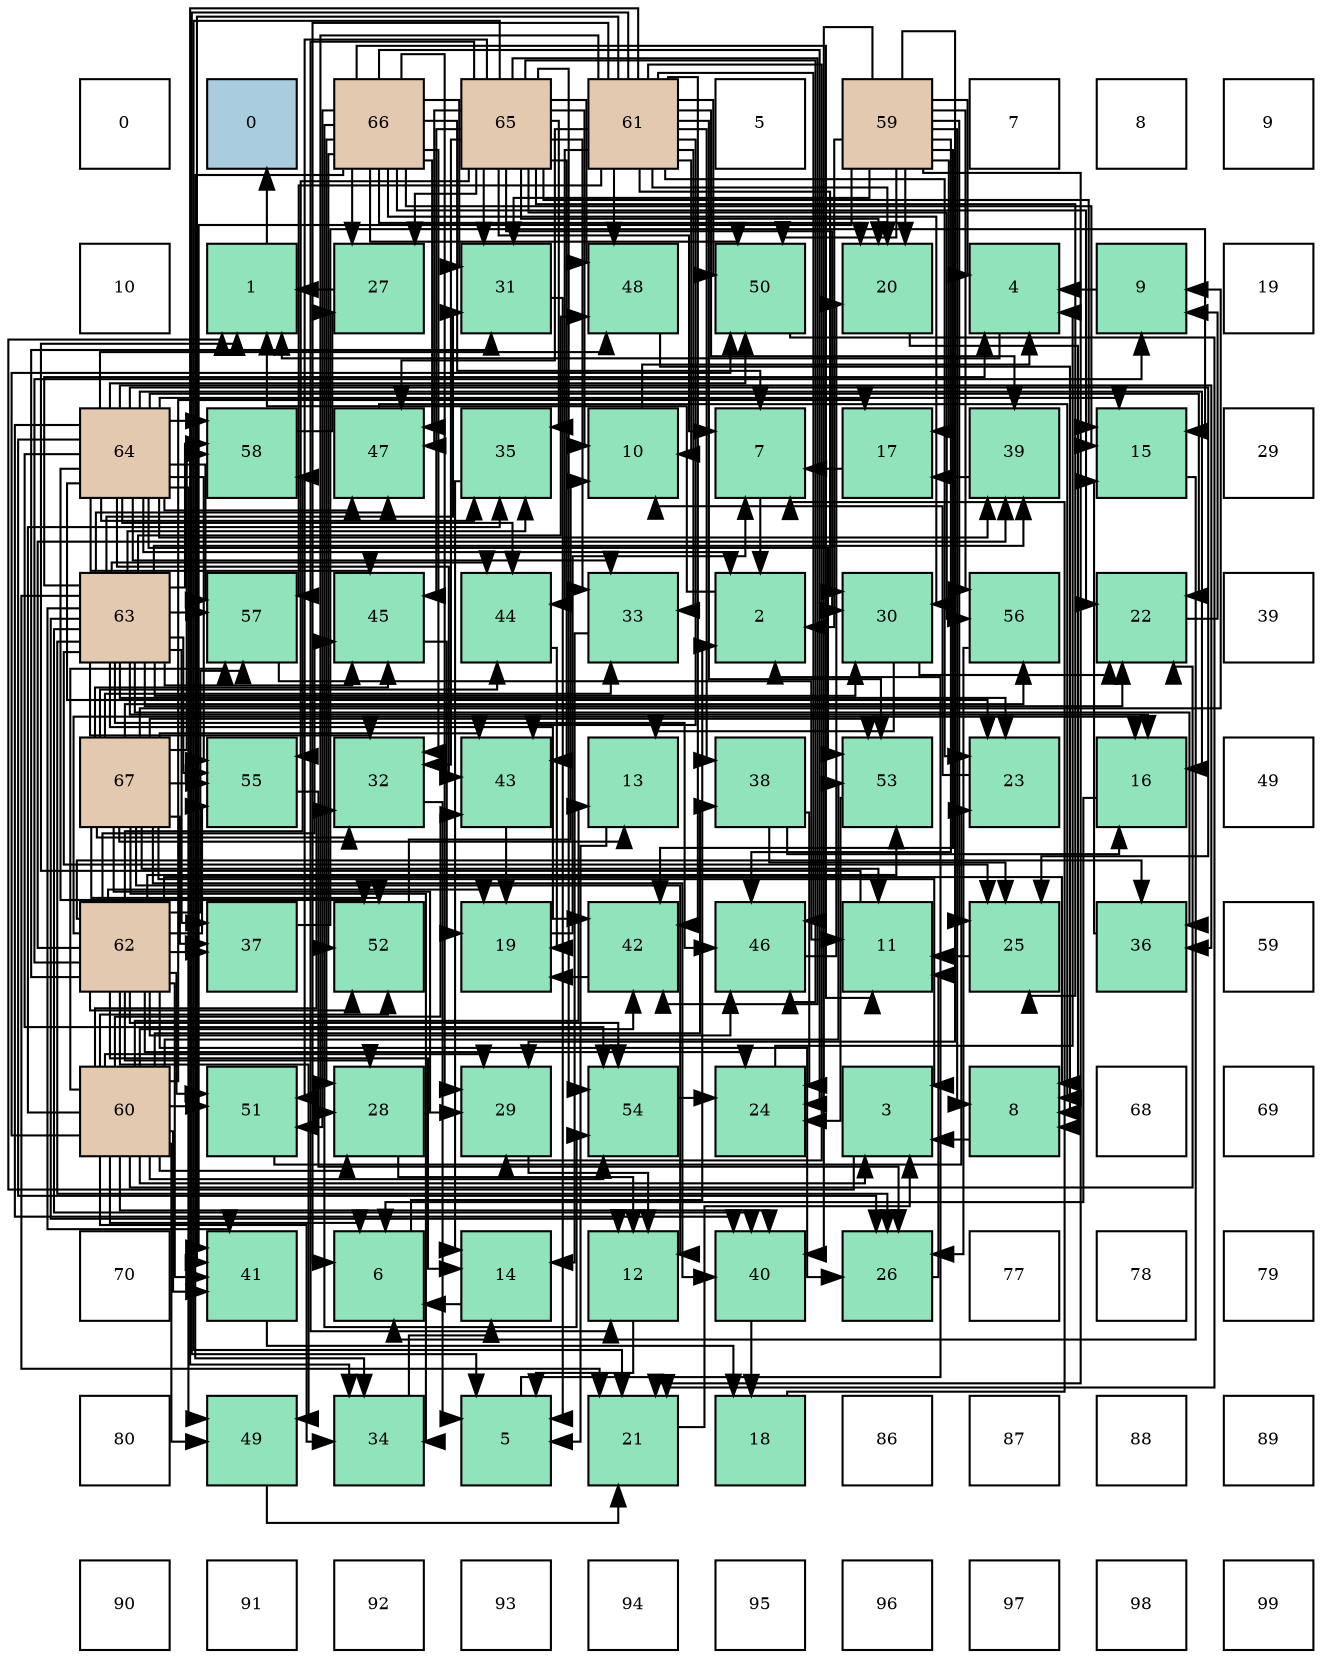 digraph layout{
 rankdir=TB;
 splines=ortho;
 node [style=filled shape=square fixedsize=true width=0.6];
0[label="0", fontsize=8, fillcolor="#ffffff"];
1[label="0", fontsize=8, fillcolor="#a9ccde"];
2[label="66", fontsize=8, fillcolor="#e3c9af"];
3[label="65", fontsize=8, fillcolor="#e3c9af"];
4[label="61", fontsize=8, fillcolor="#e3c9af"];
5[label="5", fontsize=8, fillcolor="#ffffff"];
6[label="59", fontsize=8, fillcolor="#e3c9af"];
7[label="7", fontsize=8, fillcolor="#ffffff"];
8[label="8", fontsize=8, fillcolor="#ffffff"];
9[label="9", fontsize=8, fillcolor="#ffffff"];
10[label="10", fontsize=8, fillcolor="#ffffff"];
11[label="1", fontsize=8, fillcolor="#91e3bb"];
12[label="27", fontsize=8, fillcolor="#91e3bb"];
13[label="31", fontsize=8, fillcolor="#91e3bb"];
14[label="48", fontsize=8, fillcolor="#91e3bb"];
15[label="50", fontsize=8, fillcolor="#91e3bb"];
16[label="20", fontsize=8, fillcolor="#91e3bb"];
17[label="4", fontsize=8, fillcolor="#91e3bb"];
18[label="9", fontsize=8, fillcolor="#91e3bb"];
19[label="19", fontsize=8, fillcolor="#ffffff"];
20[label="64", fontsize=8, fillcolor="#e3c9af"];
21[label="58", fontsize=8, fillcolor="#91e3bb"];
22[label="47", fontsize=8, fillcolor="#91e3bb"];
23[label="35", fontsize=8, fillcolor="#91e3bb"];
24[label="10", fontsize=8, fillcolor="#91e3bb"];
25[label="7", fontsize=8, fillcolor="#91e3bb"];
26[label="17", fontsize=8, fillcolor="#91e3bb"];
27[label="39", fontsize=8, fillcolor="#91e3bb"];
28[label="15", fontsize=8, fillcolor="#91e3bb"];
29[label="29", fontsize=8, fillcolor="#ffffff"];
30[label="63", fontsize=8, fillcolor="#e3c9af"];
31[label="57", fontsize=8, fillcolor="#91e3bb"];
32[label="45", fontsize=8, fillcolor="#91e3bb"];
33[label="44", fontsize=8, fillcolor="#91e3bb"];
34[label="33", fontsize=8, fillcolor="#91e3bb"];
35[label="2", fontsize=8, fillcolor="#91e3bb"];
36[label="30", fontsize=8, fillcolor="#91e3bb"];
37[label="56", fontsize=8, fillcolor="#91e3bb"];
38[label="22", fontsize=8, fillcolor="#91e3bb"];
39[label="39", fontsize=8, fillcolor="#ffffff"];
40[label="67", fontsize=8, fillcolor="#e3c9af"];
41[label="55", fontsize=8, fillcolor="#91e3bb"];
42[label="32", fontsize=8, fillcolor="#91e3bb"];
43[label="43", fontsize=8, fillcolor="#91e3bb"];
44[label="13", fontsize=8, fillcolor="#91e3bb"];
45[label="38", fontsize=8, fillcolor="#91e3bb"];
46[label="53", fontsize=8, fillcolor="#91e3bb"];
47[label="23", fontsize=8, fillcolor="#91e3bb"];
48[label="16", fontsize=8, fillcolor="#91e3bb"];
49[label="49", fontsize=8, fillcolor="#ffffff"];
50[label="62", fontsize=8, fillcolor="#e3c9af"];
51[label="37", fontsize=8, fillcolor="#91e3bb"];
52[label="52", fontsize=8, fillcolor="#91e3bb"];
53[label="19", fontsize=8, fillcolor="#91e3bb"];
54[label="42", fontsize=8, fillcolor="#91e3bb"];
55[label="46", fontsize=8, fillcolor="#91e3bb"];
56[label="11", fontsize=8, fillcolor="#91e3bb"];
57[label="25", fontsize=8, fillcolor="#91e3bb"];
58[label="36", fontsize=8, fillcolor="#91e3bb"];
59[label="59", fontsize=8, fillcolor="#ffffff"];
60[label="60", fontsize=8, fillcolor="#e3c9af"];
61[label="51", fontsize=8, fillcolor="#91e3bb"];
62[label="28", fontsize=8, fillcolor="#91e3bb"];
63[label="29", fontsize=8, fillcolor="#91e3bb"];
64[label="54", fontsize=8, fillcolor="#91e3bb"];
65[label="24", fontsize=8, fillcolor="#91e3bb"];
66[label="3", fontsize=8, fillcolor="#91e3bb"];
67[label="8", fontsize=8, fillcolor="#91e3bb"];
68[label="68", fontsize=8, fillcolor="#ffffff"];
69[label="69", fontsize=8, fillcolor="#ffffff"];
70[label="70", fontsize=8, fillcolor="#ffffff"];
71[label="41", fontsize=8, fillcolor="#91e3bb"];
72[label="6", fontsize=8, fillcolor="#91e3bb"];
73[label="14", fontsize=8, fillcolor="#91e3bb"];
74[label="12", fontsize=8, fillcolor="#91e3bb"];
75[label="40", fontsize=8, fillcolor="#91e3bb"];
76[label="26", fontsize=8, fillcolor="#91e3bb"];
77[label="77", fontsize=8, fillcolor="#ffffff"];
78[label="78", fontsize=8, fillcolor="#ffffff"];
79[label="79", fontsize=8, fillcolor="#ffffff"];
80[label="80", fontsize=8, fillcolor="#ffffff"];
81[label="49", fontsize=8, fillcolor="#91e3bb"];
82[label="34", fontsize=8, fillcolor="#91e3bb"];
83[label="5", fontsize=8, fillcolor="#91e3bb"];
84[label="21", fontsize=8, fillcolor="#91e3bb"];
85[label="18", fontsize=8, fillcolor="#91e3bb"];
86[label="86", fontsize=8, fillcolor="#ffffff"];
87[label="87", fontsize=8, fillcolor="#ffffff"];
88[label="88", fontsize=8, fillcolor="#ffffff"];
89[label="89", fontsize=8, fillcolor="#ffffff"];
90[label="90", fontsize=8, fillcolor="#ffffff"];
91[label="91", fontsize=8, fillcolor="#ffffff"];
92[label="92", fontsize=8, fillcolor="#ffffff"];
93[label="93", fontsize=8, fillcolor="#ffffff"];
94[label="94", fontsize=8, fillcolor="#ffffff"];
95[label="95", fontsize=8, fillcolor="#ffffff"];
96[label="96", fontsize=8, fillcolor="#ffffff"];
97[label="97", fontsize=8, fillcolor="#ffffff"];
98[label="98", fontsize=8, fillcolor="#ffffff"];
99[label="99", fontsize=8, fillcolor="#ffffff"];
edge [constraint=false, style=vis];11 -> 1;
35 -> 11;
66 -> 11;
17 -> 11;
83 -> 35;
72 -> 35;
25 -> 35;
67 -> 66;
18 -> 17;
24 -> 17;
56 -> 11;
74 -> 83;
44 -> 83;
73 -> 72;
28 -> 72;
48 -> 72;
26 -> 25;
85 -> 25;
53 -> 25;
16 -> 67;
84 -> 66;
38 -> 18;
47 -> 24;
65 -> 17;
57 -> 56;
76 -> 56;
12 -> 11;
62 -> 74;
63 -> 74;
36 -> 44;
36 -> 38;
13 -> 83;
42 -> 83;
34 -> 73;
82 -> 73;
23 -> 73;
58 -> 28;
51 -> 28;
45 -> 48;
45 -> 65;
45 -> 57;
27 -> 26;
75 -> 85;
71 -> 85;
54 -> 53;
43 -> 53;
33 -> 53;
32 -> 53;
55 -> 16;
22 -> 67;
14 -> 67;
81 -> 84;
15 -> 84;
61 -> 47;
52 -> 24;
46 -> 65;
64 -> 65;
41 -> 76;
37 -> 76;
31 -> 56;
21 -> 12;
6 -> 35;
6 -> 17;
6 -> 67;
6 -> 26;
6 -> 16;
6 -> 84;
6 -> 57;
6 -> 63;
6 -> 13;
6 -> 75;
6 -> 71;
6 -> 54;
6 -> 55;
6 -> 15;
6 -> 37;
60 -> 66;
60 -> 72;
60 -> 44;
60 -> 26;
60 -> 38;
60 -> 62;
60 -> 63;
60 -> 42;
60 -> 82;
60 -> 23;
60 -> 45;
60 -> 75;
60 -> 71;
60 -> 54;
60 -> 43;
60 -> 81;
60 -> 15;
60 -> 61;
60 -> 52;
60 -> 46;
60 -> 64;
60 -> 31;
4 -> 83;
4 -> 72;
4 -> 24;
4 -> 16;
4 -> 47;
4 -> 62;
4 -> 63;
4 -> 36;
4 -> 34;
4 -> 82;
4 -> 45;
4 -> 27;
4 -> 71;
4 -> 54;
4 -> 43;
4 -> 33;
4 -> 55;
4 -> 22;
4 -> 14;
4 -> 15;
4 -> 46;
4 -> 31;
50 -> 67;
50 -> 18;
50 -> 73;
50 -> 48;
50 -> 53;
50 -> 65;
50 -> 76;
50 -> 62;
50 -> 13;
50 -> 58;
50 -> 51;
50 -> 27;
50 -> 71;
50 -> 32;
50 -> 55;
50 -> 81;
50 -> 61;
50 -> 52;
50 -> 46;
50 -> 64;
50 -> 41;
50 -> 31;
50 -> 21;
30 -> 17;
30 -> 74;
30 -> 48;
30 -> 84;
30 -> 38;
30 -> 47;
30 -> 57;
30 -> 76;
30 -> 36;
30 -> 13;
30 -> 42;
30 -> 23;
30 -> 58;
30 -> 51;
30 -> 27;
30 -> 75;
30 -> 71;
30 -> 54;
30 -> 33;
30 -> 32;
30 -> 55;
30 -> 22;
30 -> 14;
30 -> 41;
30 -> 31;
30 -> 21;
20 -> 35;
20 -> 28;
20 -> 48;
20 -> 38;
20 -> 47;
20 -> 57;
20 -> 76;
20 -> 34;
20 -> 23;
20 -> 58;
20 -> 27;
20 -> 75;
20 -> 43;
20 -> 33;
20 -> 32;
20 -> 22;
20 -> 14;
20 -> 81;
20 -> 15;
20 -> 52;
20 -> 46;
20 -> 64;
20 -> 41;
20 -> 31;
20 -> 21;
3 -> 25;
3 -> 24;
3 -> 74;
3 -> 28;
3 -> 16;
3 -> 84;
3 -> 57;
3 -> 12;
3 -> 36;
3 -> 13;
3 -> 42;
3 -> 34;
3 -> 23;
3 -> 54;
3 -> 43;
3 -> 32;
3 -> 55;
3 -> 22;
3 -> 14;
3 -> 61;
3 -> 64;
3 -> 41;
3 -> 37;
2 -> 25;
2 -> 56;
2 -> 28;
2 -> 16;
2 -> 38;
2 -> 65;
2 -> 12;
2 -> 62;
2 -> 63;
2 -> 36;
2 -> 13;
2 -> 42;
2 -> 82;
2 -> 22;
2 -> 15;
2 -> 61;
2 -> 52;
2 -> 64;
40 -> 66;
40 -> 18;
40 -> 56;
40 -> 74;
40 -> 44;
40 -> 63;
40 -> 42;
40 -> 34;
40 -> 82;
40 -> 51;
40 -> 75;
40 -> 43;
40 -> 33;
40 -> 32;
40 -> 52;
40 -> 46;
40 -> 41;
40 -> 37;
40 -> 21;
edge [constraint=true, style=invis];
0 -> 10 -> 20 -> 30 -> 40 -> 50 -> 60 -> 70 -> 80 -> 90;
1 -> 11 -> 21 -> 31 -> 41 -> 51 -> 61 -> 71 -> 81 -> 91;
2 -> 12 -> 22 -> 32 -> 42 -> 52 -> 62 -> 72 -> 82 -> 92;
3 -> 13 -> 23 -> 33 -> 43 -> 53 -> 63 -> 73 -> 83 -> 93;
4 -> 14 -> 24 -> 34 -> 44 -> 54 -> 64 -> 74 -> 84 -> 94;
5 -> 15 -> 25 -> 35 -> 45 -> 55 -> 65 -> 75 -> 85 -> 95;
6 -> 16 -> 26 -> 36 -> 46 -> 56 -> 66 -> 76 -> 86 -> 96;
7 -> 17 -> 27 -> 37 -> 47 -> 57 -> 67 -> 77 -> 87 -> 97;
8 -> 18 -> 28 -> 38 -> 48 -> 58 -> 68 -> 78 -> 88 -> 98;
9 -> 19 -> 29 -> 39 -> 49 -> 59 -> 69 -> 79 -> 89 -> 99;
rank = same {0 -> 1 -> 2 -> 3 -> 4 -> 5 -> 6 -> 7 -> 8 -> 9};
rank = same {10 -> 11 -> 12 -> 13 -> 14 -> 15 -> 16 -> 17 -> 18 -> 19};
rank = same {20 -> 21 -> 22 -> 23 -> 24 -> 25 -> 26 -> 27 -> 28 -> 29};
rank = same {30 -> 31 -> 32 -> 33 -> 34 -> 35 -> 36 -> 37 -> 38 -> 39};
rank = same {40 -> 41 -> 42 -> 43 -> 44 -> 45 -> 46 -> 47 -> 48 -> 49};
rank = same {50 -> 51 -> 52 -> 53 -> 54 -> 55 -> 56 -> 57 -> 58 -> 59};
rank = same {60 -> 61 -> 62 -> 63 -> 64 -> 65 -> 66 -> 67 -> 68 -> 69};
rank = same {70 -> 71 -> 72 -> 73 -> 74 -> 75 -> 76 -> 77 -> 78 -> 79};
rank = same {80 -> 81 -> 82 -> 83 -> 84 -> 85 -> 86 -> 87 -> 88 -> 89};
rank = same {90 -> 91 -> 92 -> 93 -> 94 -> 95 -> 96 -> 97 -> 98 -> 99};
}